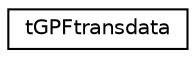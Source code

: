 digraph G
{
  edge [fontname="Helvetica",fontsize="10",labelfontname="Helvetica",labelfontsize="10"];
  node [fontname="Helvetica",fontsize="10",shape=record];
  rankdir=LR;
  Node1 [label="tGPFtransdata",height=0.2,width=0.4,color="black", fillcolor="white", style="filled",URL="$d9/dfb/structtGPFtransdata.html"];
}
